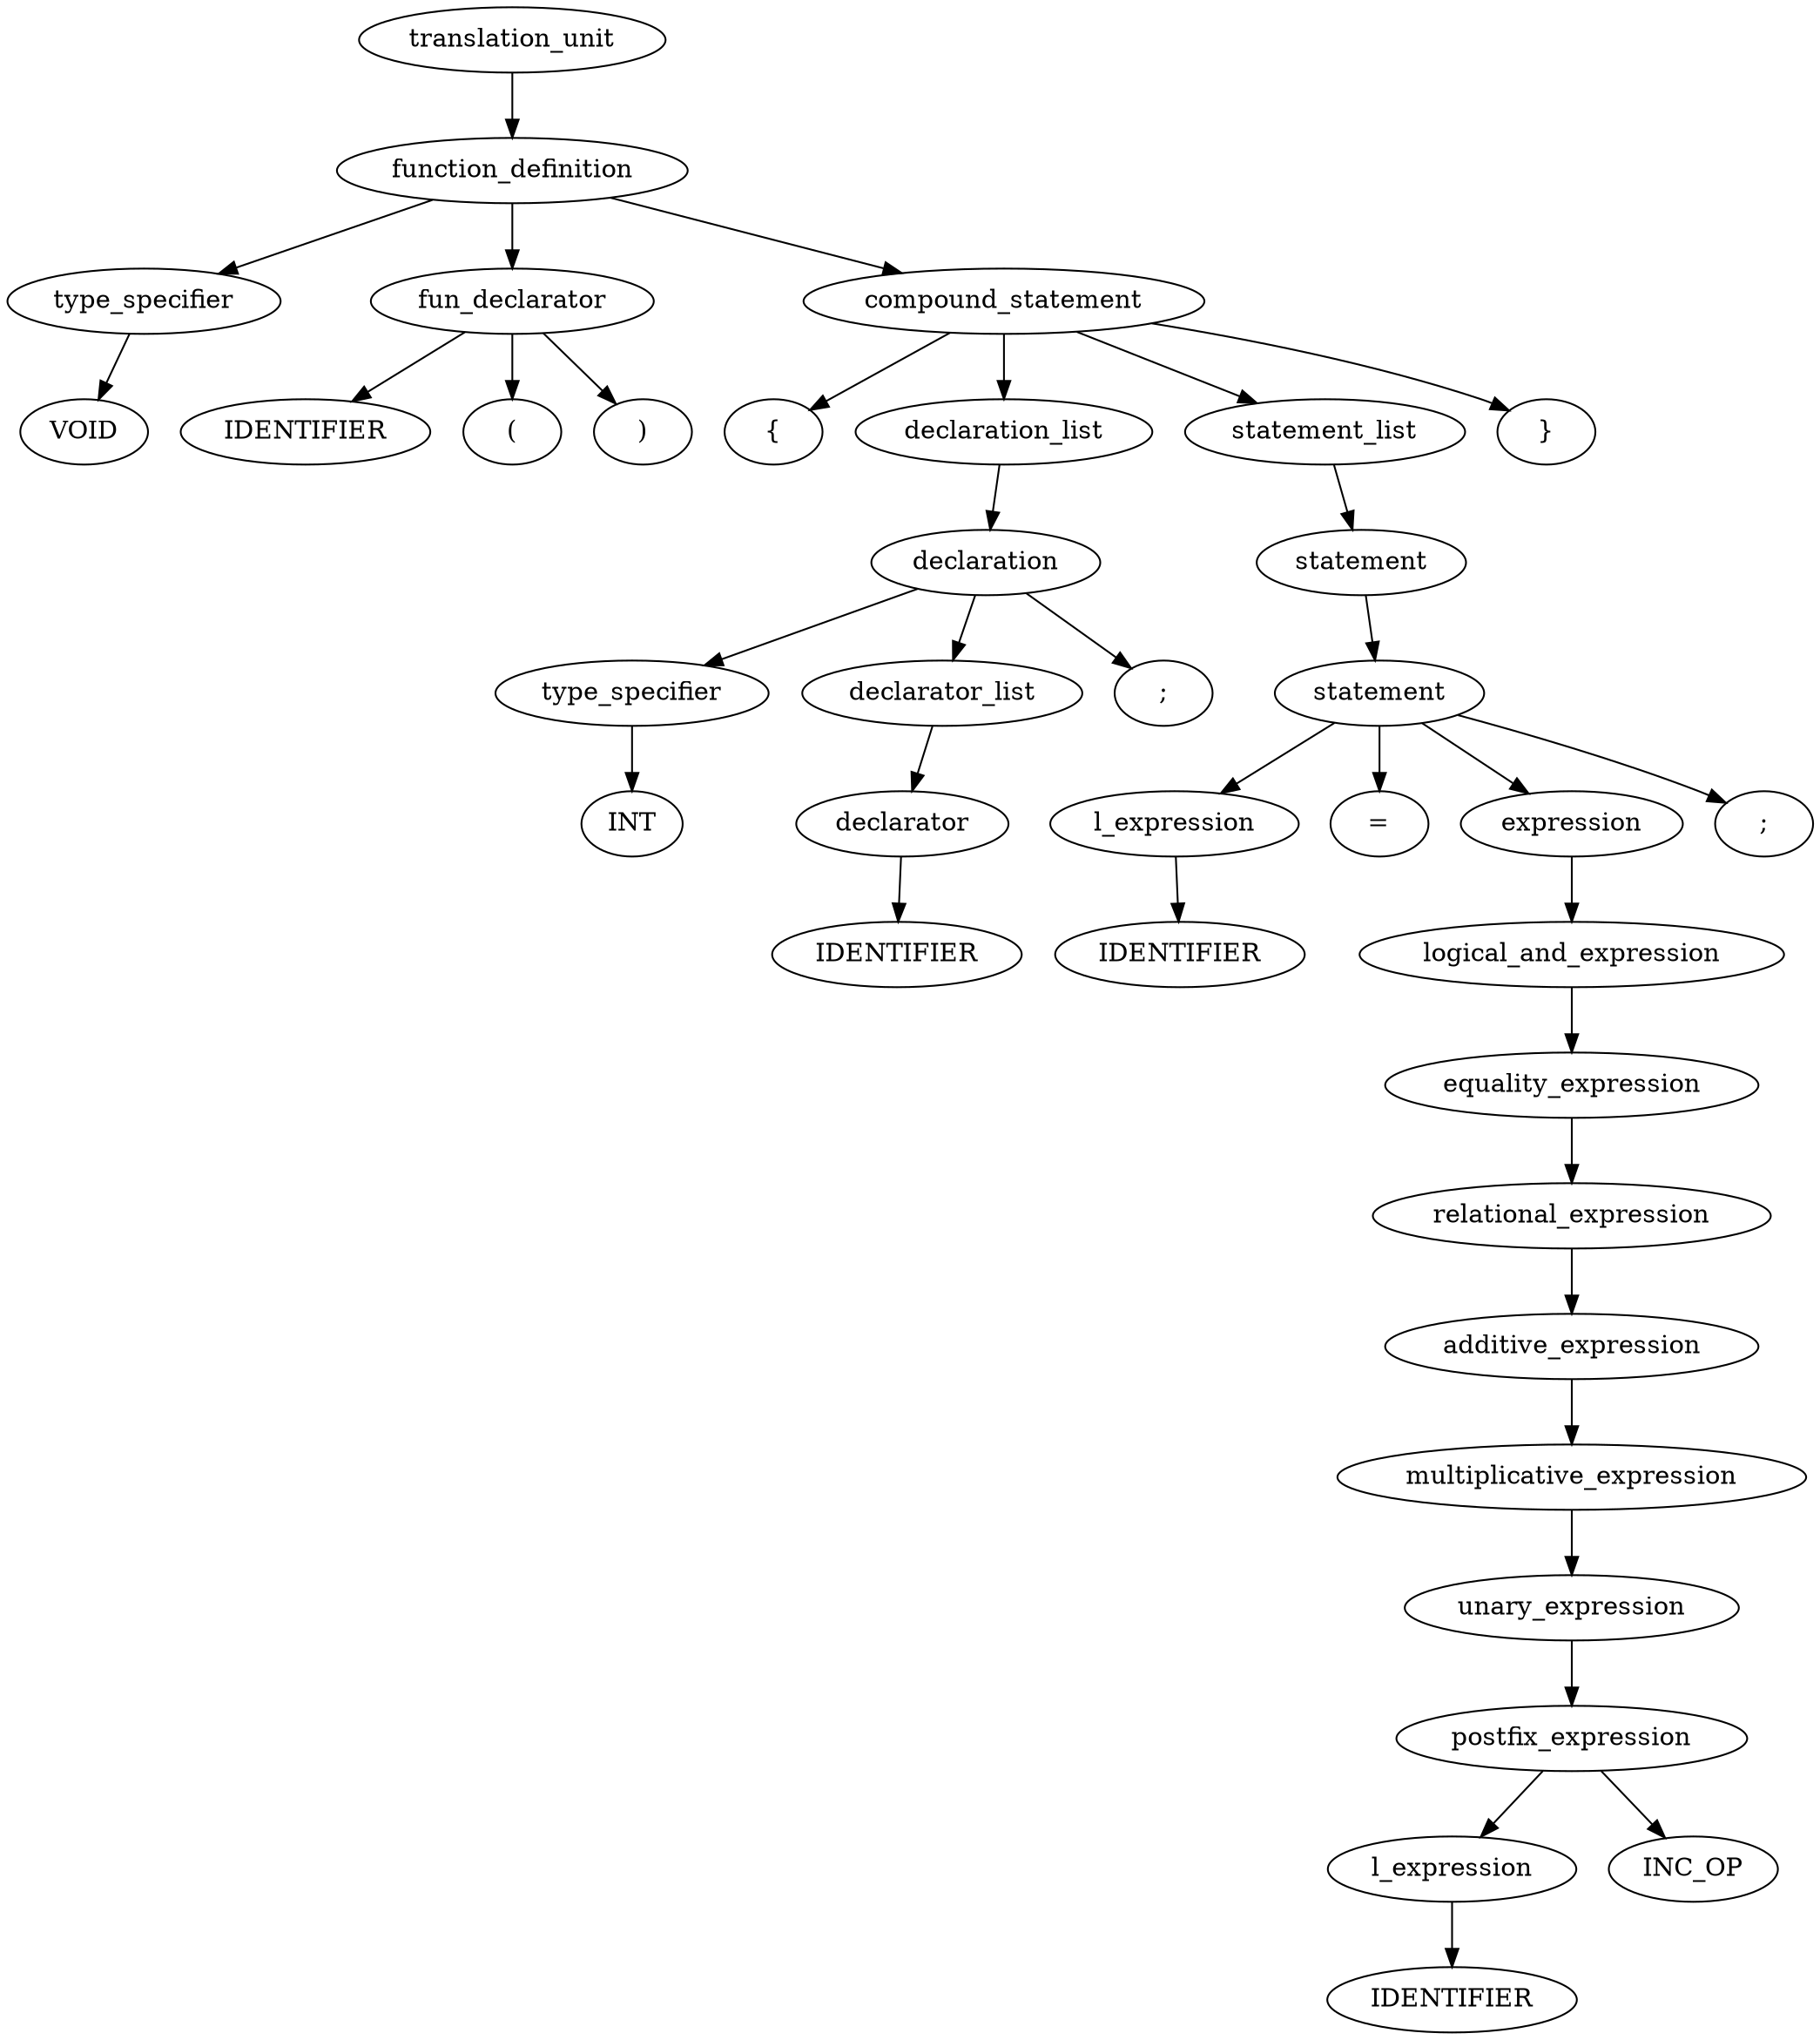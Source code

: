 digraph G {ordering=out;

1[label="type_specifier"]
1 -> 2
2[label="VOID"]
3[label="fun_declarator"]
3 -> 4
4[label="IDENTIFIER"]
3 -> 5
5[label="("]
3 -> 6
6[label=")"]
7[label="type_specifier"]
7 -> 8
8[label="INT"]
9[label="declarator"]
9 -> 10
10[label="IDENTIFIER"]
11[label="declarator_list"]
11 -> 9
12[label="declaration"]
12 -> 7
12 -> 11
12 -> 13
13[label=";"]
14[label="declaration_list"]
14 -> 12
15[label="l_expression"]
15 -> 16
16[label="IDENTIFIER"]
17[label="l_expression"]
17 -> 18
18[label="IDENTIFIER"]
19[label="postfix_expression"]
19 -> 17
19 -> 20
20[label="INC_OP"]
21[label="unary_expression"]
21 -> 19
22[label="multiplicative_expression"]
22 -> 21
23[label="additive_expression"]
23 -> 22
24[label="relational_expression"]
24 -> 23
25[label="equality_expression"]
25 -> 24
26[label="logical_and_expression"]
26 -> 25
27[label="expression"]
27 -> 26
28[label="statement"]
28 -> 15
28 -> 29
29[label="="]
28 -> 27
28 -> 30
30[label=";"]
31[label="statement"]
31 -> 28
32[label="statement_list"]
32 -> 31
33[label="compound_statement"]
33 -> 34
34[label="{"]
33 -> 14
33 -> 32
33 -> 35
35[label="}"]
36[label="function_definition"]
36 -> 1
36 -> 3
36 -> 33
37[label="translation_unit"]
37 -> 36}
